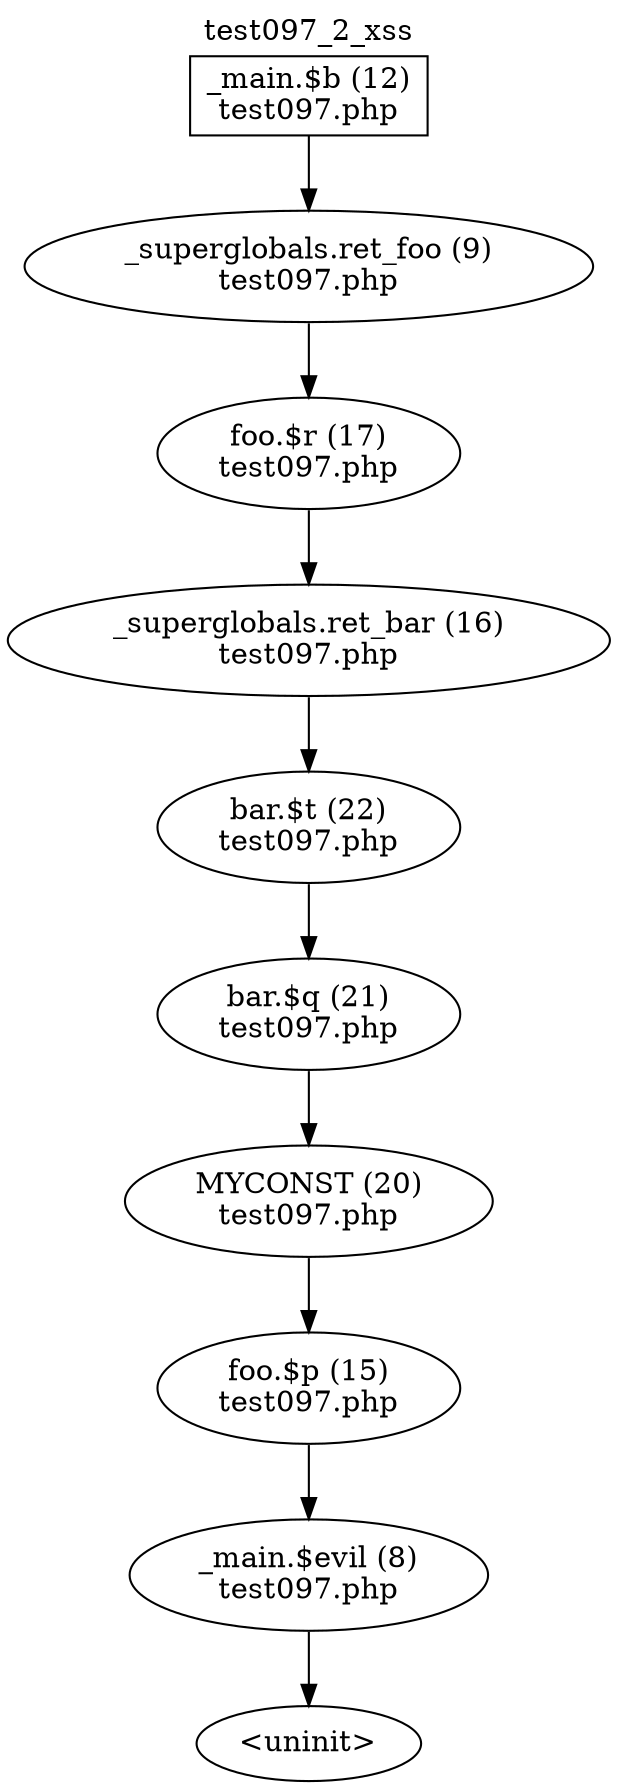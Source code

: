 digraph cfg {
  label="test097_2_xss";
  labelloc=t;
  n1 [shape=box, label="_main.$b (12)\ntest097.php"];
  n2 [shape=ellipse, label="_superglobals.ret_foo (9)\ntest097.php"];
  n3 [shape=ellipse, label="foo.$r (17)\ntest097.php"];
  n4 [shape=ellipse, label="_superglobals.ret_bar (16)\ntest097.php"];
  n5 [shape=ellipse, label="bar.$t (22)\ntest097.php"];
  n6 [shape=ellipse, label="bar.$q (21)\ntest097.php"];
  n7 [shape=ellipse, label="MYCONST (20)\ntest097.php"];
  n8 [shape=ellipse, label="foo.$p (15)\ntest097.php"];
  n9 [shape=ellipse, label="_main.$evil (8)\ntest097.php"];
  n10 [shape=ellipse, label="<uninit>"];
  n1 -> n2;
  n2 -> n3;
  n3 -> n4;
  n4 -> n5;
  n5 -> n6;
  n6 -> n7;
  n7 -> n8;
  n8 -> n9;
  n9 -> n10;
}
